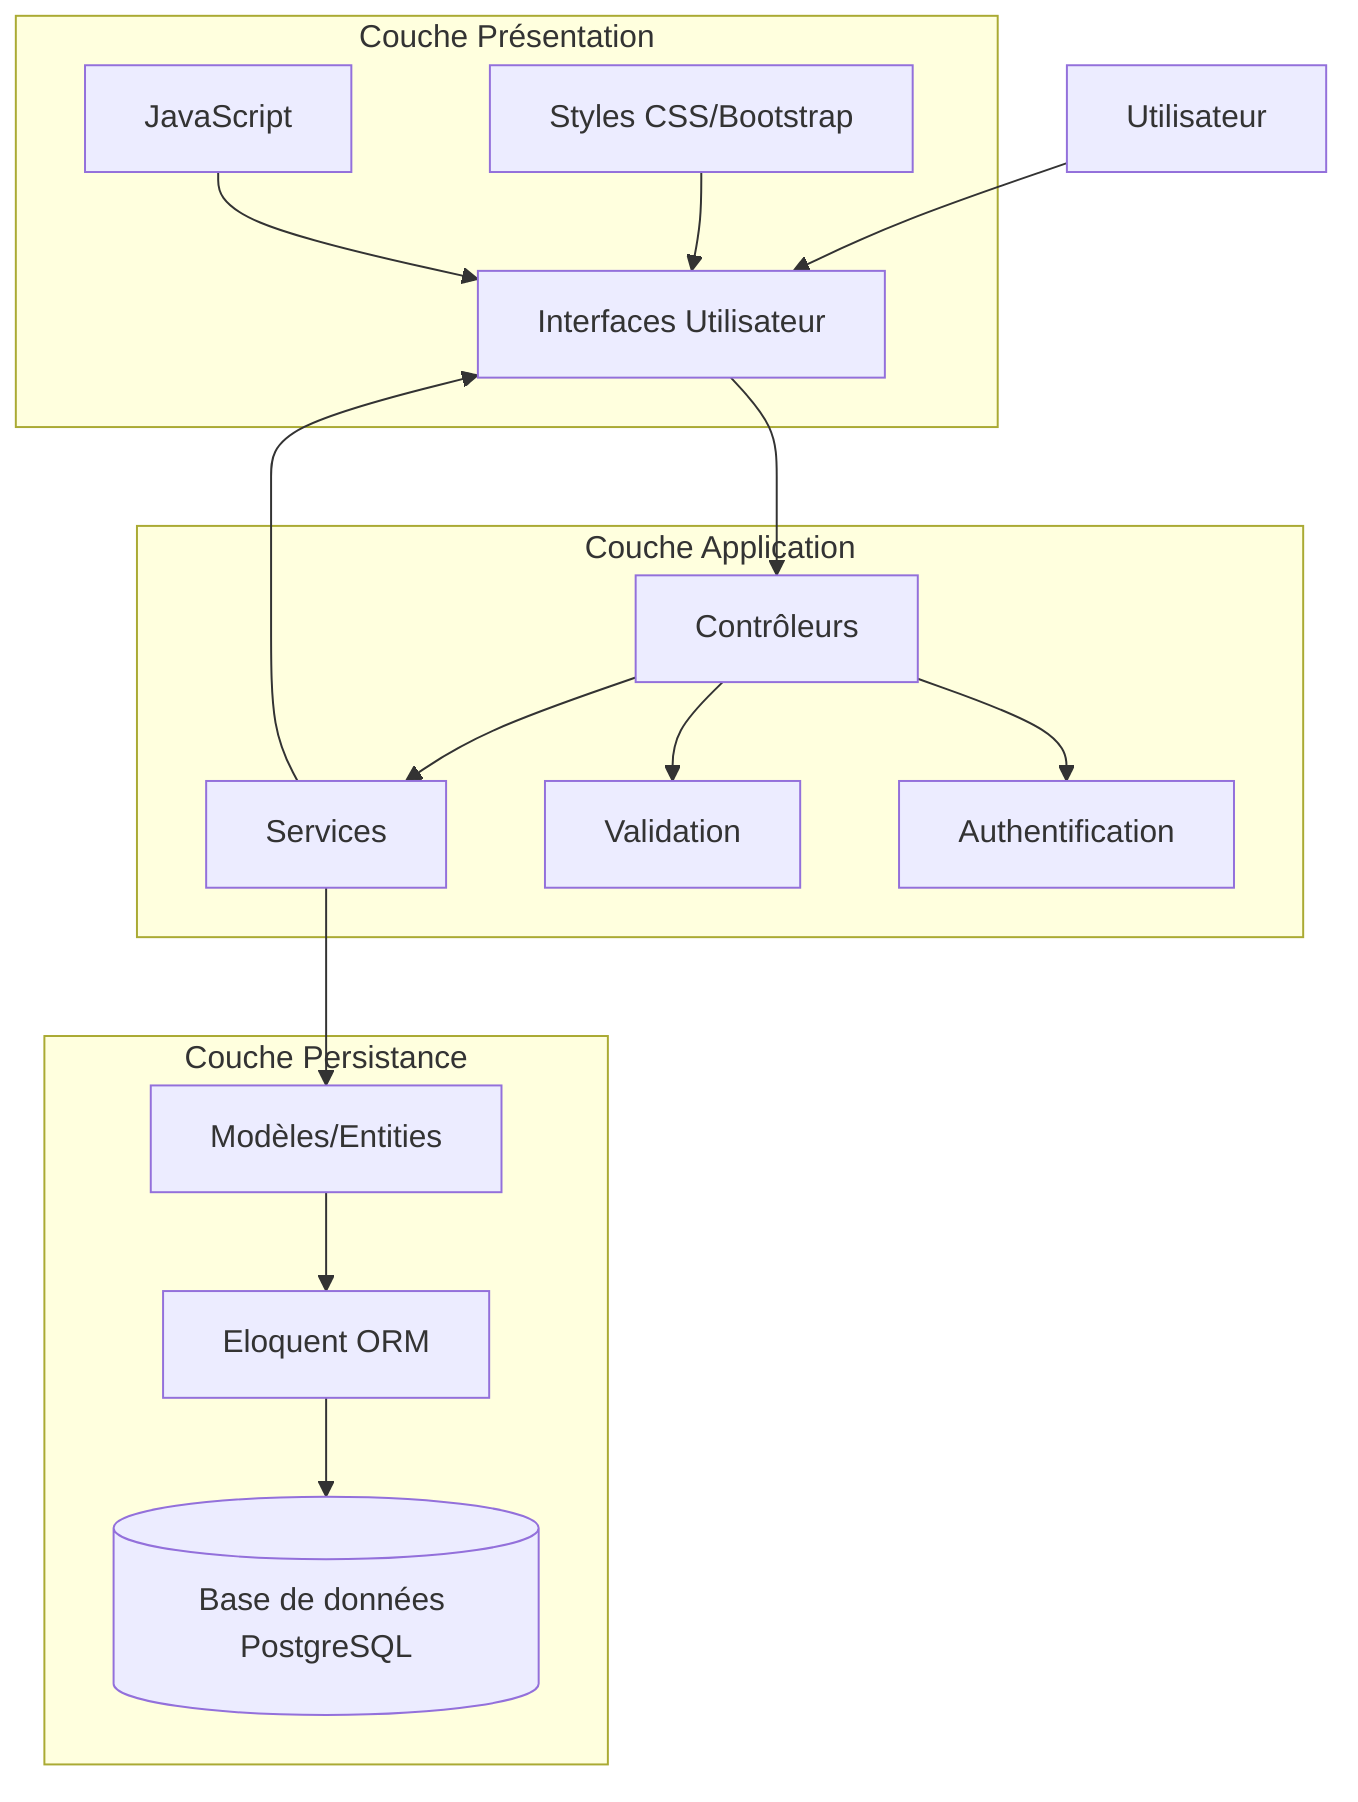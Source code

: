 flowchart TD
    subgraph Couche Présentation
        VUE[Interfaces Utilisateur]
        CSS[Styles CSS/Bootstrap]
        JS[JavaScript]
    end
    
    subgraph Couche Application
        CTRL[Contrôleurs]
        SERVICE[Services]
        VALID[Validation]
        AUTH[Authentification]
    end
    
    subgraph Couche Persistance
        MODEL[Modèles/Entities]
        ORM[Eloquent ORM]
        DB[(Base de données PostgreSQL)]
    end
    
    Utilisateur --> VUE
    VUE --> CTRL
    CSS --> VUE
    JS --> VUE
    
    CTRL --> SERVICE
    SERVICE --> MODEL
    CTRL --> VALID
    CTRL --> AUTH
    
    MODEL --> ORM
    ORM --> DB
    
    SERVICE --> VUE